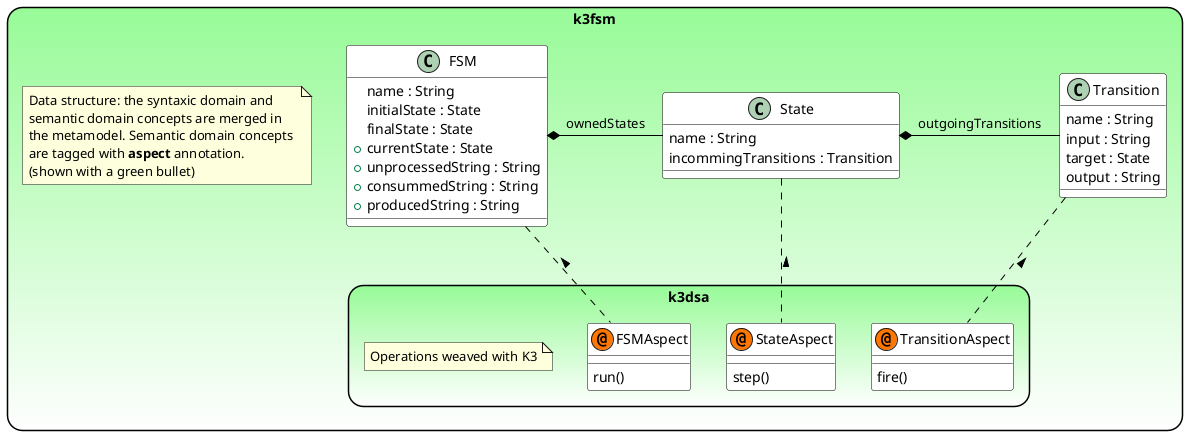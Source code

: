 @startuml
hide stereotype  
skinparam class {
	BackgroundColor White
	ArrowColor Black
	BorderColor Black
}
skinparam package {
	BackgroundColor #PaleGreen-white
	roundCorner 30
	style rectangle
}

package k3fsm   {

	  class FSM {
	    name : String
	    initialState : State
	    finalState : State
	    +currentState : State
	    +unprocessedString : String
	    +consummedString : String
	    +producedString : String
	  }
	  class State{
	    name : String
	    incommingTransitions : Transition
	  }
	  class Transition{
	    name : String
	    input : String
	    target : State
	    output : String
	  }
	  FSM *- State : ownedStates
	  State *- Transition : outgoingTransitions


note as N1
Data structure: the syntaxic domain and 
semantic domain concepts are merged in 
the metamodel. Semantic domain concepts 
are tagged with <b>aspect</b> annotation.
(shown with a green bullet)
end note
	
}



package k3fsm.k3dsa   {
    class FSMAspect << (@,#FF7700) Aspect >>{
	    run()
	}
	class StateAspect << (@,#FF7700) Aspect >>{
	    step()
	}
	class TransitionAspect << (@,#FF7700) Aspect >>{
	    fire()
	}
note as N2
Operations weaved with K3
end note
}

FSM .. FSMAspect  : <
State .. StateAspect  : <
Transition .. TransitionAspect  : <

@enduml